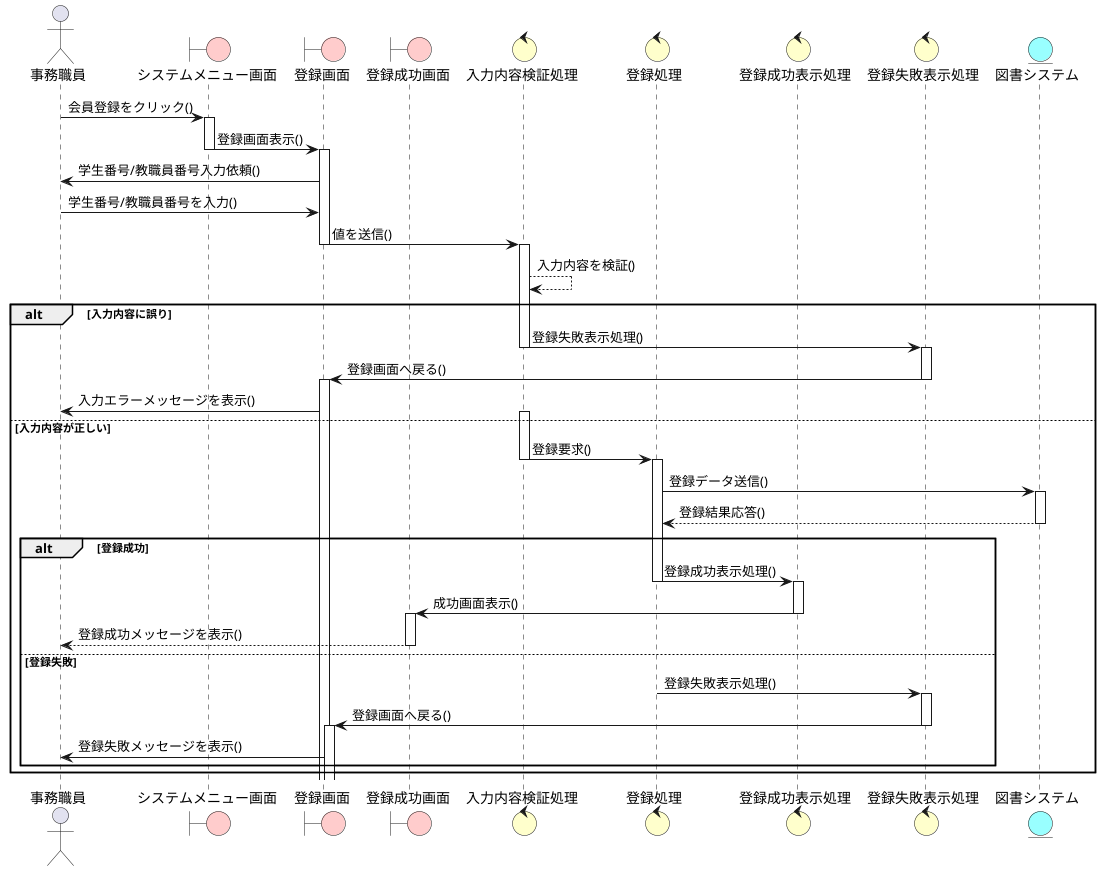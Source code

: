 @startuml
actor "事務職員" as Clerk

boundary "システムメニュー画面" as SystemMenuBoundary #FFCCCC
boundary "登録画面" as RegistrationBoundary #FFCCCC
boundary "登録成功画面" as SuccessScreen #FFCCCC
control "入力内容検証処理" as ValidationControl #FFFFCC
control "登録処理" as RegistrationControl #FFFFCC
control "登録成功表示処理" as SuccessDisplayControl #FFFFCC
control "登録失敗表示処理" as FailureDisplayControl #FFFFCC
entity "図書システム" as LibrarySystem #99FFFF

Clerk -> SystemMenuBoundary : 会員登録をクリック()
activate SystemMenuBoundary

SystemMenuBoundary -> RegistrationBoundary : 登録画面表示()
deactivate SystemMenuBoundary
activate RegistrationBoundary

RegistrationBoundary -> Clerk : 学生番号/教職員番号入力依頼()
Clerk -> RegistrationBoundary : 学生番号/教職員番号を入力()

RegistrationBoundary -> ValidationControl : 値を送信()
deactivate RegistrationBoundary
activate ValidationControl

ValidationControl --> ValidationControl : 入力内容を検証()

alt 入力内容に誤り
    ValidationControl -> FailureDisplayControl : 登録失敗表示処理()
    deactivate ValidationControl
    activate FailureDisplayControl
    
    FailureDisplayControl -> RegistrationBoundary : 登録画面へ戻る()
    deactivate FailureDisplayControl
    activate RegistrationBoundary
    
    RegistrationBoundary -> Clerk : 入力エラーメッセージを表示()
else 入力内容が正しい
    
    activate ValidationControl
    ValidationControl -> RegistrationControl : 登録要求()
    deactivate ValidationControl
    activate RegistrationControl
    
    RegistrationControl -> LibrarySystem : 登録データ送信()
    activate LibrarySystem
    LibrarySystem --> RegistrationControl : 登録結果応答()
    deactivate LibrarySystem
    
    alt 登録成功
        RegistrationControl -> SuccessDisplayControl : 登録成功表示処理()
        deactivate RegistrationControl
        activate SuccessDisplayControl
        SuccessDisplayControl -> SuccessScreen : 成功画面表示()
        deactivate SuccessDisplayControl
        activate SuccessScreen
        SuccessScreen --> Clerk : 登録成功メッセージを表示()
        deactivate SuccessScreen
    else 登録失敗
        RegistrationControl -> FailureDisplayControl : 登録失敗表示処理()
        deactivate RegistrationControl
        activate FailureDisplayControl
        
        FailureDisplayControl -> RegistrationBoundary : 登録画面へ戻る()
        deactivate FailureDisplayControl
        activate RegistrationBoundary
        
        RegistrationBoundary -> Clerk : 登録失敗メッセージを表示()
    end
end
@enduml